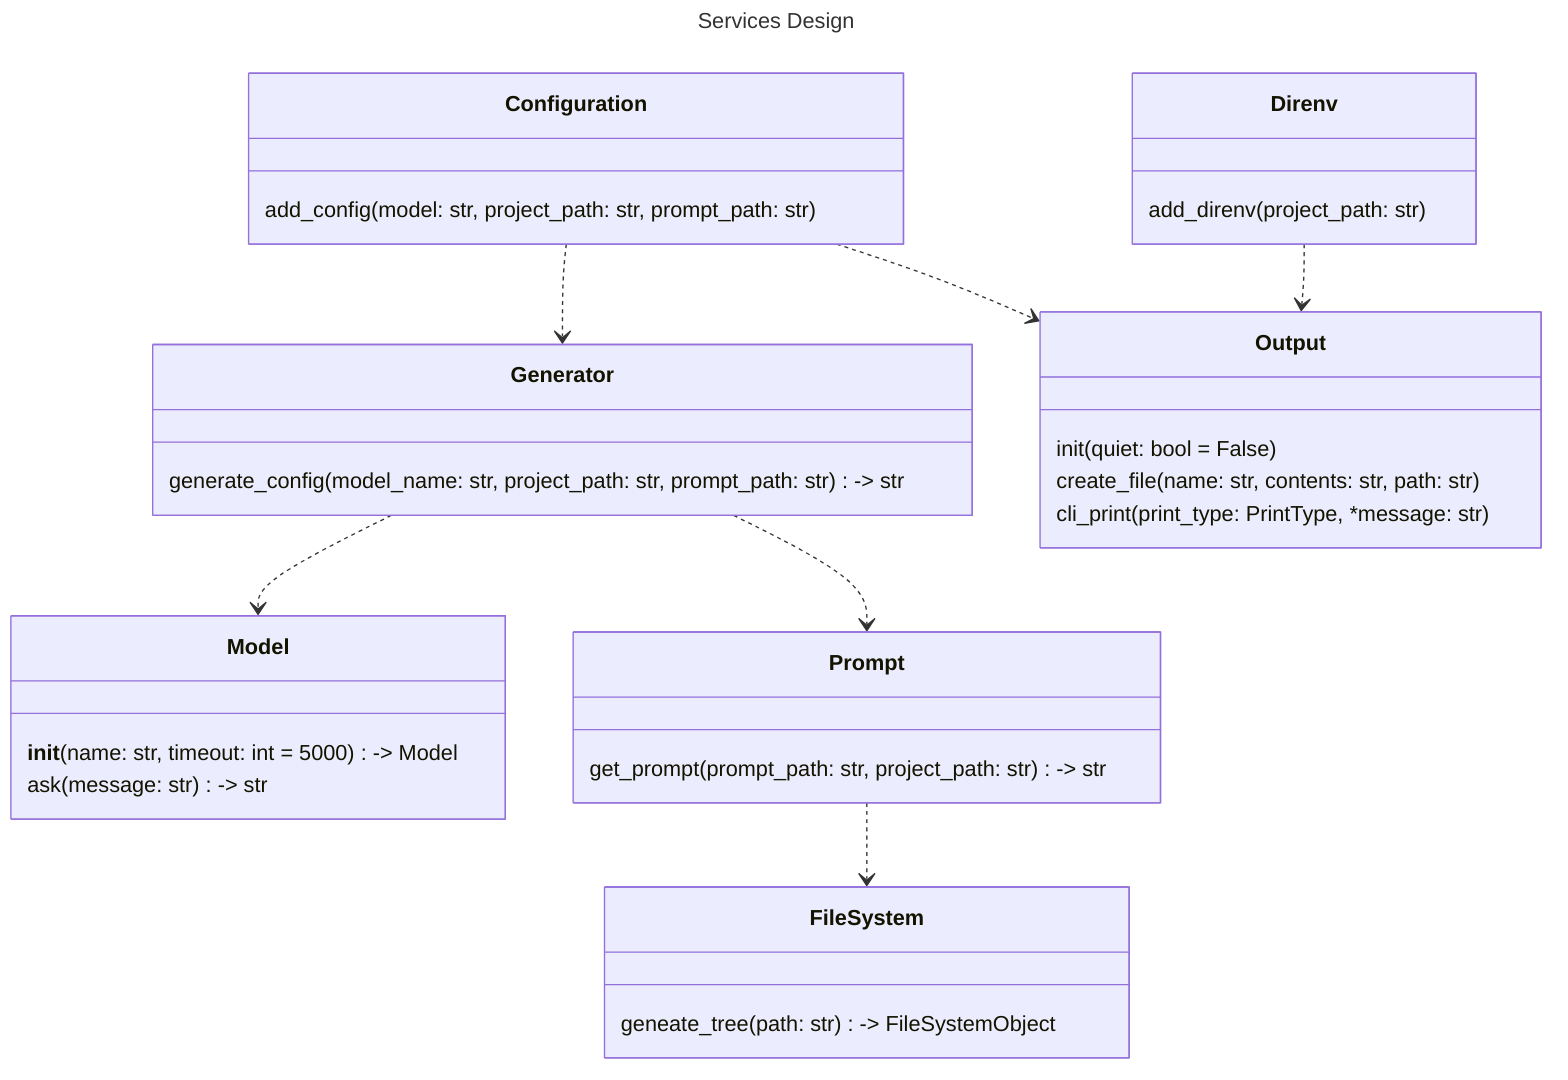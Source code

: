 ---
title: Services Design
---
classDiagram

    class Configuration {
        add_config(model: str, project_path: str, prompt_path: str) 
    }

    class Direnv {
        add_direnv(project_path: str)
    }

    class Generator {
        generate_config(model_name: str, project_path: str, prompt_path: str) -> str
    }

    class Model {
        __init__(name: str, timeout: int = 5000) -> Model
        ask(message: str) -> str
    }

    class Prompt {
        get_prompt(prompt_path: str, project_path: str) -> str
    }

    class Output {
        init(quiet: bool = False)
        create_file(name: str, contents: str, path: str)
        cli_print(print_type: PrintType, *message: str)
    }

    class FileSystem {
        geneate_tree(path: str) -> FileSystemObject
    }

    Direnv ..> Output
    Configuration ..> Output
    Configuration ..> Generator
    Generator ..> Model
    Generator ..> Prompt
    Prompt ..> FileSystem